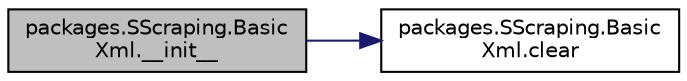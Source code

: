 digraph "packages.SScraping.BasicXml.__init__"
{
  edge [fontname="Helvetica",fontsize="10",labelfontname="Helvetica",labelfontsize="10"];
  node [fontname="Helvetica",fontsize="10",shape=record];
  rankdir="LR";
  Node0 [label="packages.SScraping.Basic\lXml.__init__",height=0.2,width=0.4,color="black", fillcolor="grey75", style="filled", fontcolor="black"];
  Node0 -> Node1 [color="midnightblue",fontsize="10",style="solid",fontname="Helvetica"];
  Node1 [label="packages.SScraping.Basic\lXml.clear",height=0.2,width=0.4,color="black", fillcolor="white", style="filled",URL="$classpackages_1_1_s_scraping_1_1_basic_xml.html#afedaefce2db21b6c3c6b97d56f6a6ec0"];
}
